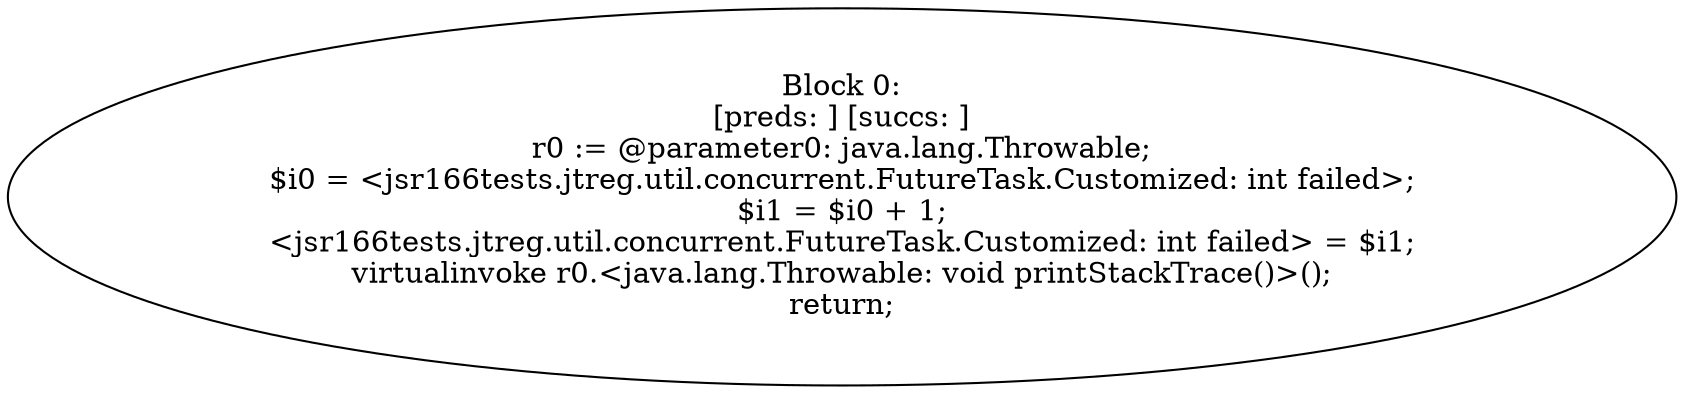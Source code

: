 digraph "unitGraph" {
    "Block 0:
[preds: ] [succs: ]
r0 := @parameter0: java.lang.Throwable;
$i0 = <jsr166tests.jtreg.util.concurrent.FutureTask.Customized: int failed>;
$i1 = $i0 + 1;
<jsr166tests.jtreg.util.concurrent.FutureTask.Customized: int failed> = $i1;
virtualinvoke r0.<java.lang.Throwable: void printStackTrace()>();
return;
"
}
